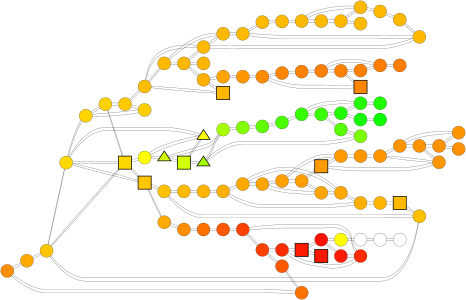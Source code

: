 graph G{
rankdir="LR";
size="10,2";
0 [shape="circle",label="",style=filled,fillcolor="#ff8d00",penwidth="1",fixedsize=true,width="1",height="1"];
1 [shape="circle",label="",style=filled,fillcolor="#ffba00",penwidth="1",fixedsize=true,width="1",height="1"];
2 [shape="circle",label="",style=filled,fillcolor="#ffd100",penwidth="1",fixedsize=true,width="1",height="1"];
3 [shape="circle",label="",style=filled,fillcolor="#24ff00",penwidth="1",fixedsize=true,width="1",height="1"];
4 [shape="circle",label="",style=filled,fillcolor="#1fff00",penwidth="1",fixedsize=true,width="1",height="1"];
5 [shape="circle",label="",style=filled,fillcolor="#ffba00",penwidth="1",fixedsize=true,width="1",height="1"];
6 [shape="square",label="",style=filled,fillcolor="#ffba00",penwidth="4",fixedsize=true,width="1",height="1"];
7 [shape="circle",label="",style=filled,fillcolor="#ffcf00",penwidth="1",fixedsize=true,width="1",height="1"];
8 [shape="circle",label="",style=filled,fillcolor="#ff7d00",penwidth="1",fixedsize=true,width="1",height="1"];
9 [shape="circle",label="",style=filled,fillcolor="#ff9400",penwidth="1",fixedsize=true,width="1",height="1"];
10 [shape="circle",label="",style=filled,fillcolor="#ffba00",penwidth="1",fixedsize=true,width="1",height="1"];
11 [shape="circle",label="",style=filled,fillcolor="#ff9200",penwidth="1",fixedsize=true,width="1",height="1"];
12 [shape="circle",label="",style=filled,fillcolor="#ffba00",penwidth="1",fixedsize=true,width="1",height="1"];
13 [shape="circle",label="",style=filled,fillcolor="#ff9f00",penwidth="1",fixedsize=true,width="1",height="1"];
14 [shape="circle",label="",style=filled,fillcolor="#39ff00",penwidth="1",fixedsize=true,width="1",height="1"];
15 [shape="circle",label="",style=filled,fillcolor="#ffc600",penwidth="1",fixedsize=true,width="1",height="1"];
16 [shape="circle",label="",style=filled,fillcolor="#ffa400",penwidth="1",fixedsize=true,width="1",height="1"];
17 [shape="circle",label="",style=filled,fillcolor="#ffba00",penwidth="1",fixedsize=true,width="1",height="1"];
18 [shape="circle",label="",style=filled,fillcolor="#ff9b00",penwidth="1",fixedsize=true,width="1",height="1"];
19 [shape="circle",label="",style=filled,fillcolor="#ffa900",penwidth="1",fixedsize=true,width="1",height="1"];
20 [shape="circle",label="",style=filled,fillcolor="#49ff00",penwidth="1",fixedsize=true,width="1",height="1"];
21 [shape="circle",label="",style=filled,fillcolor="#36ff00",penwidth="1",fixedsize=true,width="1",height="1"];
22 [shape="circle",label="",style=filled,fillcolor="#ffba00",penwidth="1",fixedsize=true,width="1",height="1"];
23 [shape="circle",label="",style=filled,fillcolor="#ff9400",penwidth="1",fixedsize=true,width="1",height="1"];
24 [shape="circle",label="",style=filled,fillcolor="#ff9800",penwidth="1",fixedsize=true,width="1",height="1"];
25 [shape="circle",label="",style=filled,fillcolor="#ff5800",penwidth="1",fixedsize=true,width="1",height="1"];
26 [shape="square",label="",style=filled,fillcolor="#d0ff00",penwidth="4",fixedsize=true,width="1",height="1"];
27 [shape="circle",label="",style=filled,fillcolor="#ff2c00",penwidth="1",fixedsize=true,width="1",height="1"];
28 [shape="circle",label="",style=filled,fillcolor="#0eff00",penwidth="1",fixedsize=true,width="1",height="1"];
29 [shape="circle",label="",style=filled,fillcolor="#ff0f00",penwidth="1",fixedsize=true,width="1",height="1"];
30 [shape="circle",label="",style=filled,fillcolor="#ffa900",penwidth="1",fixedsize=true,width="1",height="1"];
31 [shape="square",label="",style=filled,fillcolor="#ff9a00",penwidth="4",fixedsize=true,width="1",height="1"];
32 [shape="circle",label="",style=filled,fillcolor="#ffaa00",penwidth="1",fixedsize=true,width="1",height="1"];
33 [shape="triangle",label="",style=filled,fillcolor="#a5ff00",penwidth="4",fixedsize=true,width="1",height="1"];
34 [shape="circle",label="",style=filled,fillcolor="#ffba00",penwidth="1",fixedsize=true,width="1",height="1"];
35 [shape="circle",label="",style=filled,fillcolor="#ff8700",penwidth="1",fixedsize=true,width="1",height="1"];
36 [shape="circle",label="",style=filled,fillcolor="#ffbd00",penwidth="1",fixedsize=true,width="1",height="1"];
37 [shape="triangle",label="",style=filled,fillcolor="#d1ff00",penwidth="4",fixedsize=true,width="1",height="1"];
38 [shape="circle",label="",style=filled,fillcolor="#ffba00",penwidth="1",fixedsize=true,width="1",height="1"];
39 [shape="square",label="",style=filled,fillcolor="#ff1a00",penwidth="4",fixedsize=true,width="1",height="1"];
40 [shape="circle",label="",style=filled,fillcolor="#ffb600",penwidth="1",fixedsize=true,width="1",height="1"];
41 [shape="circle",label="",style=filled,fillcolor="#ff-1c00",penwidth="1",fixedsize=true,width="1",height="1"];
42 [shape="circle",label="",style=filled,fillcolor="#ff9600",penwidth="1",fixedsize=true,width="1",height="1"];
43 [shape="square",label="",style=filled,fillcolor="#ffc600",penwidth="4",fixedsize=true,width="1",height="1"];
44 [shape="circle",label="",style=filled,fillcolor="#ff9f00",penwidth="1",fixedsize=true,width="1",height="1"];
45 [shape="circle",label="",style=filled,fillcolor="#ff9600",penwidth="1",fixedsize=true,width="1",height="1"];
46 [shape="circle",label="",style=filled,fillcolor="#7cff00",penwidth="1",fixedsize=true,width="1",height="1"];
47 [shape="circle",label="",style=filled,fillcolor="#a7ff00",penwidth="1",fixedsize=true,width="1",height="1"];
48 [shape="circle",label="",style=filled,fillcolor="#ffba00",penwidth="1",fixedsize=true,width="1",height="1"];
49 [shape="circle",label="",style=filled,fillcolor="#15ff00",penwidth="1",fixedsize=true,width="1",height="1"];
50 [shape="circle",label="",style=filled,fillcolor="#ff1c00",penwidth="1",fixedsize=true,width="1",height="1"];
51 [shape="circle",label="",style=filled,fillcolor="#ffc000",penwidth="1",fixedsize=true,width="1",height="1"];
52 [shape="circle",label="",style=filled,fillcolor="#ff4100",penwidth="1",fixedsize=true,width="1",height="1"];
53 [shape="circle",label="",style=filled,fillcolor="#57ff00",penwidth="1",fixedsize=true,width="1",height="1"];
54 [shape="circle",label="",style=filled,fillcolor="#ffa300",penwidth="1",fixedsize=true,width="1",height="1"];
55 [shape="circle",label="",style=filled,fillcolor="#ffc000",penwidth="1",fixedsize=true,width="1",height="1"];
56 [shape="circle",label="",style=filled,fillcolor="#ff4100",penwidth="1",fixedsize=true,width="1",height="1"];
57 [shape="circle",label="",style=filled,fillcolor="#ffba00",penwidth="1",fixedsize=true,width="1",height="1"];
58 [shape="circle",label="",style=filled,fillcolor="#ffba00",penwidth="1",fixedsize=true,width="1",height="1"];
59 [shape="circle",label="",style=filled,fillcolor="#ff8100",penwidth="1",fixedsize=true,width="1",height="1"];
60 [shape="circle",label="",style=filled,fillcolor="#ffaf00",penwidth="1",fixedsize=true,width="1",height="1"];
61 [shape="circle",label="",style=filled,fillcolor="#ff8300",penwidth="1",fixedsize=true,width="1",height="1"];
62 [shape="square",label="",style=filled,fillcolor="#ffd700",penwidth="4",fixedsize=true,width="1",height="1"];
63 [shape="circle",label="",style=filled,fillcolor="#ff8b00",penwidth="1",fixedsize=true,width="1",height="1"];
64 [shape="circle",label="",style=filled,fillcolor="#ff-2200",penwidth="1",fixedsize=true,width="1",height="1"];
65 [shape="circle",label="",style=filled,fillcolor="#ffa400",penwidth="1",fixedsize=true,width="1",height="1"];
66 [shape="circle",label="",style=filled,fillcolor="#ff9100",penwidth="1",fixedsize=true,width="1",height="1"];
67 [shape="circle",label="",style=filled,fillcolor="#ff7f00",penwidth="1",fixedsize=true,width="1",height="1"];
68 [shape="circle",label="",style=filled,fillcolor="#ffd800",penwidth="1",fixedsize=true,width="1",height="1"];
69 [shape="circle",label="",style=filled,fillcolor="#ffba00",penwidth="1",fixedsize=true,width="1",height="1"];
70 [shape="circle",label="",style=filled,fillcolor="#ffb400",penwidth="1",fixedsize=true,width="1",height="1"];
71 [shape="circle",label="",style=filled,fillcolor="#63ff00",penwidth="1",fixedsize=true,width="1",height="1"];
72 [shape="circle",label="",style=filled,fillcolor="#ffca00",penwidth="1",fixedsize=true,width="1",height="1"];
73 [shape="circle",label="",style=filled,fillcolor="#ffaf00",penwidth="1",fixedsize=true,width="1",height="1"];
74 [shape="circle",label="",style=filled,fillcolor="#ff2c00",penwidth="1",fixedsize=true,width="1",height="1"];
75 [shape="circle",label="",style=filled,fillcolor="#ff8d00",penwidth="1",fixedsize=true,width="1",height="1"];
76 [shape="circle",label="",style=filled,fillcolor="#ffb400",penwidth="1",fixedsize=true,width="1",height="1"];
77 [shape="circle",label="",style=filled,fillcolor="#ff7200",penwidth="1",fixedsize=true,width="1",height="1"];
78 [shape="circle",label="",style=filled,fillcolor="#ff-300",penwidth="1",fixedsize=true,width="1",height="1"];
79 [shape="circle",label="",style=filled,fillcolor="#ffba00",penwidth="1",fixedsize=true,width="1",height="1"];
80 [shape="circle",label="",style=filled,fillcolor="#ff-1200",penwidth="1",fixedsize=true,width="1",height="1"];
81 [shape="circle",label="",style=filled,fillcolor="#fffe00",penwidth="1",fixedsize=true,width="1",height="1"];
82 [shape="circle",label="",style=filled,fillcolor="#ff9700",penwidth="1",fixedsize=true,width="1",height="1"];
83 [shape="square",label="",style=filled,fillcolor="#ffb600",penwidth="4",fixedsize=true,width="1",height="1"];
84 [shape="circle",label="",style=filled,fillcolor="#26ff00",penwidth="1",fixedsize=true,width="1",height="1"];
85 [shape="triangle",label="",style=filled,fillcolor="#feff00",penwidth="4",fixedsize=true,width="1",height="1"];
86 [shape="circle",label="",style=filled,fillcolor="#ff7200",penwidth="1",fixedsize=true,width="1",height="1"];
87 [shape="circle",label="",style=filled,fillcolor="#ffba00",penwidth="1",fixedsize=true,width="1",height="1"];
88 [shape="square",label="",style=filled,fillcolor="#ff1600",penwidth="4",fixedsize=true,width="1",height="1"];
89 [shape="circle",label="",style=filled,fillcolor="#ffba00",penwidth="1",fixedsize=true,width="1",height="1"];
90 [shape="circle",label="",style=filled,fillcolor="#ffd300",penwidth="1",fixedsize=true,width="1",height="1"];
91 [shape="circle",label="",style=filled,fillcolor="#ff8000",penwidth="1",fixedsize=true,width="1",height="1"];
92 [shape="circle",label="",style=filled,fillcolor="#ff5800",penwidth="1",fixedsize=true,width="1",height="1"];
93 [shape="square",label="",style=filled,fillcolor="#ff8600",penwidth="4",fixedsize=true,width="1",height="1"];
94 [shape="circle",label="",style=filled,fillcolor="#82ff00",penwidth="1",fixedsize=true,width="1",height="1"];
95 [shape="circle",label="",style=filled,fillcolor="#ffb000",penwidth="1",fixedsize=true,width="1",height="1"];
96 [shape="circle",label="",style=filled,fillcolor="#ffaa00",penwidth="1",fixedsize=true,width="1",height="1"];
97 [shape="circle",label="",style=filled,fillcolor="#ff7e00",penwidth="1",fixedsize=true,width="1",height="1"];
98 [shape="circle",label="",style=filled,fillcolor="#ffb700",penwidth="1",fixedsize=true,width="1",height="1"];
99 [shape="circle",label="",style=filled,fillcolor="#ff9300",penwidth="1",fixedsize=true,width="1",height="1"];
0 -- 86[dir="none",color="black",penwidth="1"];
0 -- 32[dir="none",color="black",penwidth="1"];
1 -- 12[dir="none",color="black",penwidth="1"];
1 -- 38[dir="none",color="black",penwidth="1"];
1 -- 58[dir="none",color="black",penwidth="1"];
2 -- 72[dir="none",color="black",penwidth="1"];
2 -- 62[dir="none",color="black",penwidth="1"];
2 -- 90[dir="none",color="black",penwidth="1"];
3 -- 84[dir="none",color="black",penwidth="1"];
3 -- 49[dir="none",color="black",penwidth="1"];
3 -- 14[dir="none",color="black",penwidth="1"];
4 -- 84[dir="none",color="black",penwidth="1"];
5 -- 89[dir="none",color="black",penwidth="1"];
5 -- 34[dir="none",color="black",penwidth="1"];
6 -- 70[dir="none",color="black",penwidth="1"];
6 -- 55[dir="none",color="black",penwidth="1"];
7 -- 72[dir="none",color="black",penwidth="1"];
7 -- 90[dir="none",color="black",penwidth="1"];
8 -- 97[dir="none",color="black",penwidth="1"];
9 -- 23[dir="none",color="black",penwidth="1"];
9 -- 99[dir="none",color="black",penwidth="1"];
9 -- 45[dir="none",color="black",penwidth="1"];
10 -- 69[dir="none",color="black",penwidth="1"];
10 -- 17[dir="none",color="black",penwidth="1"];
11 -- 23[dir="none",color="black",penwidth="1"];
11 -- 66[dir="none",color="black",penwidth="1"];
11 -- 99[dir="none",color="black",penwidth="1"];
12 -- 1[dir="none",color="black",penwidth="1"];
12 -- 87[dir="none",color="black",penwidth="1"];
13 -- 16[dir="none",color="black",penwidth="1"];
13 -- 18[dir="none",color="black",penwidth="1"];
13 -- 44[dir="none",color="black",penwidth="1"];
14 -- 53[dir="none",color="black",penwidth="1"];
14 -- 21[dir="none",color="black",penwidth="1"];
14 -- 3[dir="none",color="black",penwidth="1"];
15 -- 32[dir="none",color="black",penwidth="1"];
15 -- 62[dir="none",color="black",penwidth="1"];
15 -- 68[dir="none",color="black",penwidth="1"];
15 -- 55[dir="none",color="black",penwidth="1"];
16 -- 30[dir="none",color="black",penwidth="1"];
16 -- 65[dir="none",color="black",penwidth="1"];
16 -- 13[dir="none",color="black",penwidth="1"];
17 -- 10[dir="none",color="black",penwidth="1"];
17 -- 38[dir="none",color="black",penwidth="1"];
18 -- 13[dir="none",color="black",penwidth="1"];
18 -- 31[dir="none",color="black",penwidth="1"];
18 -- 24[dir="none",color="black",penwidth="1"];
19 -- 73[dir="none",color="black",penwidth="1"];
19 -- 30[dir="none",color="black",penwidth="1"];
19 -- 65[dir="none",color="black",penwidth="1"];
20 -- 71[dir="none",color="black",penwidth="1"];
20 -- 21[dir="none",color="black",penwidth="1"];
21 -- 20[dir="none",color="black",penwidth="1"];
21 -- 84[dir="none",color="black",penwidth="1"];
21 -- 14[dir="none",color="black",penwidth="1"];
22 -- 58[dir="none",color="black",penwidth="1"];
22 -- 98[dir="none",color="black",penwidth="1"];
22 -- 36[dir="none",color="black",penwidth="1"];
23 -- 9[dir="none",color="black",penwidth="1"];
23 -- 42[dir="none",color="black",penwidth="1"];
23 -- 11[dir="none",color="black",penwidth="1"];
24 -- 18[dir="none",color="black",penwidth="1"];
24 -- 45[dir="none",color="black",penwidth="1"];
25 -- 56[dir="none",color="black",penwidth="1"];
25 -- 86[dir="none",color="black",penwidth="1"];
26 -- 85[dir="none",color="black",penwidth="1"];
26 -- 37[dir="none",color="black",penwidth="1"];
26 -- 33[dir="none",color="black",penwidth="1"];
27 -- 39[dir="none",color="black",penwidth="1"];
27 -- 74[dir="none",color="black",penwidth="1"];
27 -- 56[dir="none",color="black",penwidth="1"];
28 -- 49[dir="none",color="black",penwidth="1"];
29 -- 78[dir="none",color="black",penwidth="1"];
29 -- 39[dir="none",color="black",penwidth="1"];
29 -- 50[dir="none",color="black",penwidth="1"];
30 -- 60[dir="none",color="black",penwidth="1"];
30 -- 19[dir="none",color="black",penwidth="1"];
30 -- 16[dir="none",color="black",penwidth="1"];
31 -- 18[dir="none",color="black",penwidth="1"];
31 -- 42[dir="none",color="black",penwidth="1"];
31 -- 44[dir="none",color="black",penwidth="1"];
32 -- 0[dir="none",color="black",penwidth="1"];
32 -- 15[dir="none",color="black",penwidth="1"];
33 -- 26[dir="none",color="black",penwidth="1"];
33 -- 47[dir="none",color="black",penwidth="1"];
33 -- 46[dir="none",color="black",penwidth="1"];
34 -- 5[dir="none",color="black",penwidth="1"];
34 -- 69[dir="none",color="black",penwidth="1"];
34 -- 87[dir="none",color="black",penwidth="1"];
35 -- 61[dir="none",color="black",penwidth="1"];
35 -- 63[dir="none",color="black",penwidth="1"];
36 -- 48[dir="none",color="black",penwidth="1"];
36 -- 72[dir="none",color="black",penwidth="1"];
36 -- 22[dir="none",color="black",penwidth="1"];
36 -- 83[dir="none",color="black",penwidth="1"];
37 -- 81[dir="none",color="black",penwidth="1"];
37 -- 26[dir="none",color="black",penwidth="1"];
37 -- 47[dir="none",color="black",penwidth="1"];
38 -- 17[dir="none",color="black",penwidth="1"];
38 -- 48[dir="none",color="black",penwidth="1"];
38 -- 1[dir="none",color="black",penwidth="1"];
39 -- 88[dir="none",color="black",penwidth="1"];
39 -- 27[dir="none",color="black",penwidth="1"];
39 -- 29[dir="none",color="black",penwidth="1"];
40 -- 98[dir="none",color="black",penwidth="1"];
41 -- 80[dir="none",color="black",penwidth="1"];
41 -- 64[dir="none",color="black",penwidth="1"];
42 -- 31[dir="none",color="black",penwidth="1"];
42 -- 23[dir="none",color="black",penwidth="1"];
42 -- 45[dir="none",color="black",penwidth="1"];
43 -- 62[dir="none",color="black",penwidth="1"];
43 -- 68[dir="none",color="black",penwidth="1"];
43 -- 51[dir="none",color="black",penwidth="1"];
43 -- 96[dir="none",color="black",penwidth="1"];
44 -- 65[dir="none",color="black",penwidth="1"];
44 -- 13[dir="none",color="black",penwidth="1"];
44 -- 31[dir="none",color="black",penwidth="1"];
45 -- 9[dir="none",color="black",penwidth="1"];
45 -- 42[dir="none",color="black",penwidth="1"];
45 -- 24[dir="none",color="black",penwidth="1"];
46 -- 53[dir="none",color="black",penwidth="1"];
46 -- 33[dir="none",color="black",penwidth="1"];
47 -- 94[dir="none",color="black",penwidth="1"];
47 -- 37[dir="none",color="black",penwidth="1"];
47 -- 33[dir="none",color="black",penwidth="1"];
48 -- 38[dir="none",color="black",penwidth="1"];
48 -- 58[dir="none",color="black",penwidth="1"];
48 -- 98[dir="none",color="black",penwidth="1"];
48 -- 36[dir="none",color="black",penwidth="1"];
49 -- 3[dir="none",color="black",penwidth="1"];
49 -- 28[dir="none",color="black",penwidth="1"];
50 -- 74[dir="none",color="black",penwidth="1"];
50 -- 29[dir="none",color="black",penwidth="1"];
51 -- 57[dir="none",color="black",penwidth="1"];
51 -- 55[dir="none",color="black",penwidth="1"];
51 -- 43[dir="none",color="black",penwidth="1"];
52 -- 74[dir="none",color="black",penwidth="1"];
52 -- 56[dir="none",color="black",penwidth="1"];
52 -- 92[dir="none",color="black",penwidth="1"];
53 -- 46[dir="none",color="black",penwidth="1"];
53 -- 14[dir="none",color="black",penwidth="1"];
54 -- 82[dir="none",color="black",penwidth="1"];
54 -- 95[dir="none",color="black",penwidth="1"];
55 -- 15[dir="none",color="black",penwidth="1"];
55 -- 6[dir="none",color="black",penwidth="1"];
55 -- 51[dir="none",color="black",penwidth="1"];
56 -- 27[dir="none",color="black",penwidth="1"];
56 -- 52[dir="none",color="black",penwidth="1"];
56 -- 25[dir="none",color="black",penwidth="1"];
57 -- 76[dir="none",color="black",penwidth="1"];
57 -- 51[dir="none",color="black",penwidth="1"];
58 -- 48[dir="none",color="black",penwidth="1"];
58 -- 22[dir="none",color="black",penwidth="1"];
58 -- 1[dir="none",color="black",penwidth="1"];
59 -- 91[dir="none",color="black",penwidth="1"];
59 -- 93[dir="none",color="black",penwidth="1"];
59 -- 67[dir="none",color="black",penwidth="1"];
60 -- 76[dir="none",color="black",penwidth="1"];
60 -- 73[dir="none",color="black",penwidth="1"];
60 -- 30[dir="none",color="black",penwidth="1"];
61 -- 91[dir="none",color="black",penwidth="1"];
61 -- 35[dir="none",color="black",penwidth="1"];
62 -- 15[dir="none",color="black",penwidth="1"];
62 -- 2[dir="none",color="black",penwidth="1"];
62 -- 81[dir="none",color="black",penwidth="1"];
62 -- 68[dir="none",color="black",penwidth="1"];
62 -- 43[dir="none",color="black",penwidth="1"];
63 -- 93[dir="none",color="black",penwidth="1"];
63 -- 82[dir="none",color="black",penwidth="1"];
63 -- 35[dir="none",color="black",penwidth="1"];
64 -- 41[dir="none",color="black",penwidth="1"];
65 -- 19[dir="none",color="black",penwidth="1"];
65 -- 16[dir="none",color="black",penwidth="1"];
65 -- 44[dir="none",color="black",penwidth="1"];
66 -- 11[dir="none",color="black",penwidth="1"];
67 -- 97[dir="none",color="black",penwidth="1"];
67 -- 59[dir="none",color="black",penwidth="1"];
68 -- 15[dir="none",color="black",penwidth="1"];
68 -- 62[dir="none",color="black",penwidth="1"];
68 -- 85[dir="none",color="black",penwidth="1"];
68 -- 43[dir="none",color="black",penwidth="1"];
68 -- 90[dir="none",color="black",penwidth="1"];
69 -- 89[dir="none",color="black",penwidth="1"];
69 -- 34[dir="none",color="black",penwidth="1"];
69 -- 10[dir="none",color="black",penwidth="1"];
70 -- 6[dir="none",color="black",penwidth="1"];
70 -- 73[dir="none",color="black",penwidth="1"];
71 -- 94[dir="none",color="black",penwidth="1"];
71 -- 20[dir="none",color="black",penwidth="1"];
72 -- 36[dir="none",color="black",penwidth="1"];
72 -- 7[dir="none",color="black",penwidth="1"];
72 -- 2[dir="none",color="black",penwidth="1"];
73 -- 70[dir="none",color="black",penwidth="1"];
73 -- 60[dir="none",color="black",penwidth="1"];
73 -- 19[dir="none",color="black",penwidth="1"];
74 -- 50[dir="none",color="black",penwidth="1"];
74 -- 27[dir="none",color="black",penwidth="1"];
74 -- 52[dir="none",color="black",penwidth="1"];
75 -- 96[dir="none",color="black",penwidth="1"];
75 -- 77[dir="none",color="black",penwidth="1"];
76 -- 57[dir="none",color="black",penwidth="1"];
76 -- 60[dir="none",color="black",penwidth="1"];
77 -- 92[dir="none",color="black",penwidth="1"];
77 -- 75[dir="none",color="black",penwidth="1"];
78 -- 80[dir="none",color="black",penwidth="1"];
78 -- 29[dir="none",color="black",penwidth="1"];
79 -- 89[dir="none",color="black",penwidth="1"];
80 -- 78[dir="none",color="black",penwidth="1"];
80 -- 41[dir="none",color="black",penwidth="1"];
81 -- 62[dir="none",color="black",penwidth="1"];
81 -- 85[dir="none",color="black",penwidth="1"];
81 -- 37[dir="none",color="black",penwidth="1"];
82 -- 63[dir="none",color="black",penwidth="1"];
82 -- 54[dir="none",color="black",penwidth="1"];
83 -- 36[dir="none",color="black",penwidth="1"];
83 -- 95[dir="none",color="black",penwidth="1"];
84 -- 21[dir="none",color="black",penwidth="1"];
84 -- 3[dir="none",color="black",penwidth="1"];
84 -- 4[dir="none",color="black",penwidth="1"];
85 -- 81[dir="none",color="black",penwidth="1"];
85 -- 26[dir="none",color="black",penwidth="1"];
85 -- 68[dir="none",color="black",penwidth="1"];
86 -- 25[dir="none",color="black",penwidth="1"];
86 -- 0[dir="none",color="black",penwidth="1"];
87 -- 34[dir="none",color="black",penwidth="1"];
87 -- 12[dir="none",color="black",penwidth="1"];
88 -- 39[dir="none",color="black",penwidth="1"];
89 -- 79[dir="none",color="black",penwidth="1"];
89 -- 5[dir="none",color="black",penwidth="1"];
89 -- 69[dir="none",color="black",penwidth="1"];
90 -- 7[dir="none",color="black",penwidth="1"];
90 -- 2[dir="none",color="black",penwidth="1"];
90 -- 68[dir="none",color="black",penwidth="1"];
91 -- 97[dir="none",color="black",penwidth="1"];
91 -- 59[dir="none",color="black",penwidth="1"];
91 -- 61[dir="none",color="black",penwidth="1"];
92 -- 52[dir="none",color="black",penwidth="1"];
92 -- 77[dir="none",color="black",penwidth="1"];
93 -- 59[dir="none",color="black",penwidth="1"];
93 -- 63[dir="none",color="black",penwidth="1"];
94 -- 47[dir="none",color="black",penwidth="1"];
94 -- 71[dir="none",color="black",penwidth="1"];
95 -- 54[dir="none",color="black",penwidth="1"];
95 -- 98[dir="none",color="black",penwidth="1"];
95 -- 83[dir="none",color="black",penwidth="1"];
96 -- 43[dir="none",color="black",penwidth="1"];
96 -- 75[dir="none",color="black",penwidth="1"];
97 -- 91[dir="none",color="black",penwidth="1"];
97 -- 67[dir="none",color="black",penwidth="1"];
97 -- 8[dir="none",color="black",penwidth="1"];
98 -- 48[dir="none",color="black",penwidth="1"];
98 -- 95[dir="none",color="black",penwidth="1"];
98 -- 22[dir="none",color="black",penwidth="1"];
98 -- 40[dir="none",color="black",penwidth="1"];
99 -- 9[dir="none",color="black",penwidth="1"];
99 -- 11[dir="none",color="black",penwidth="1"];
}